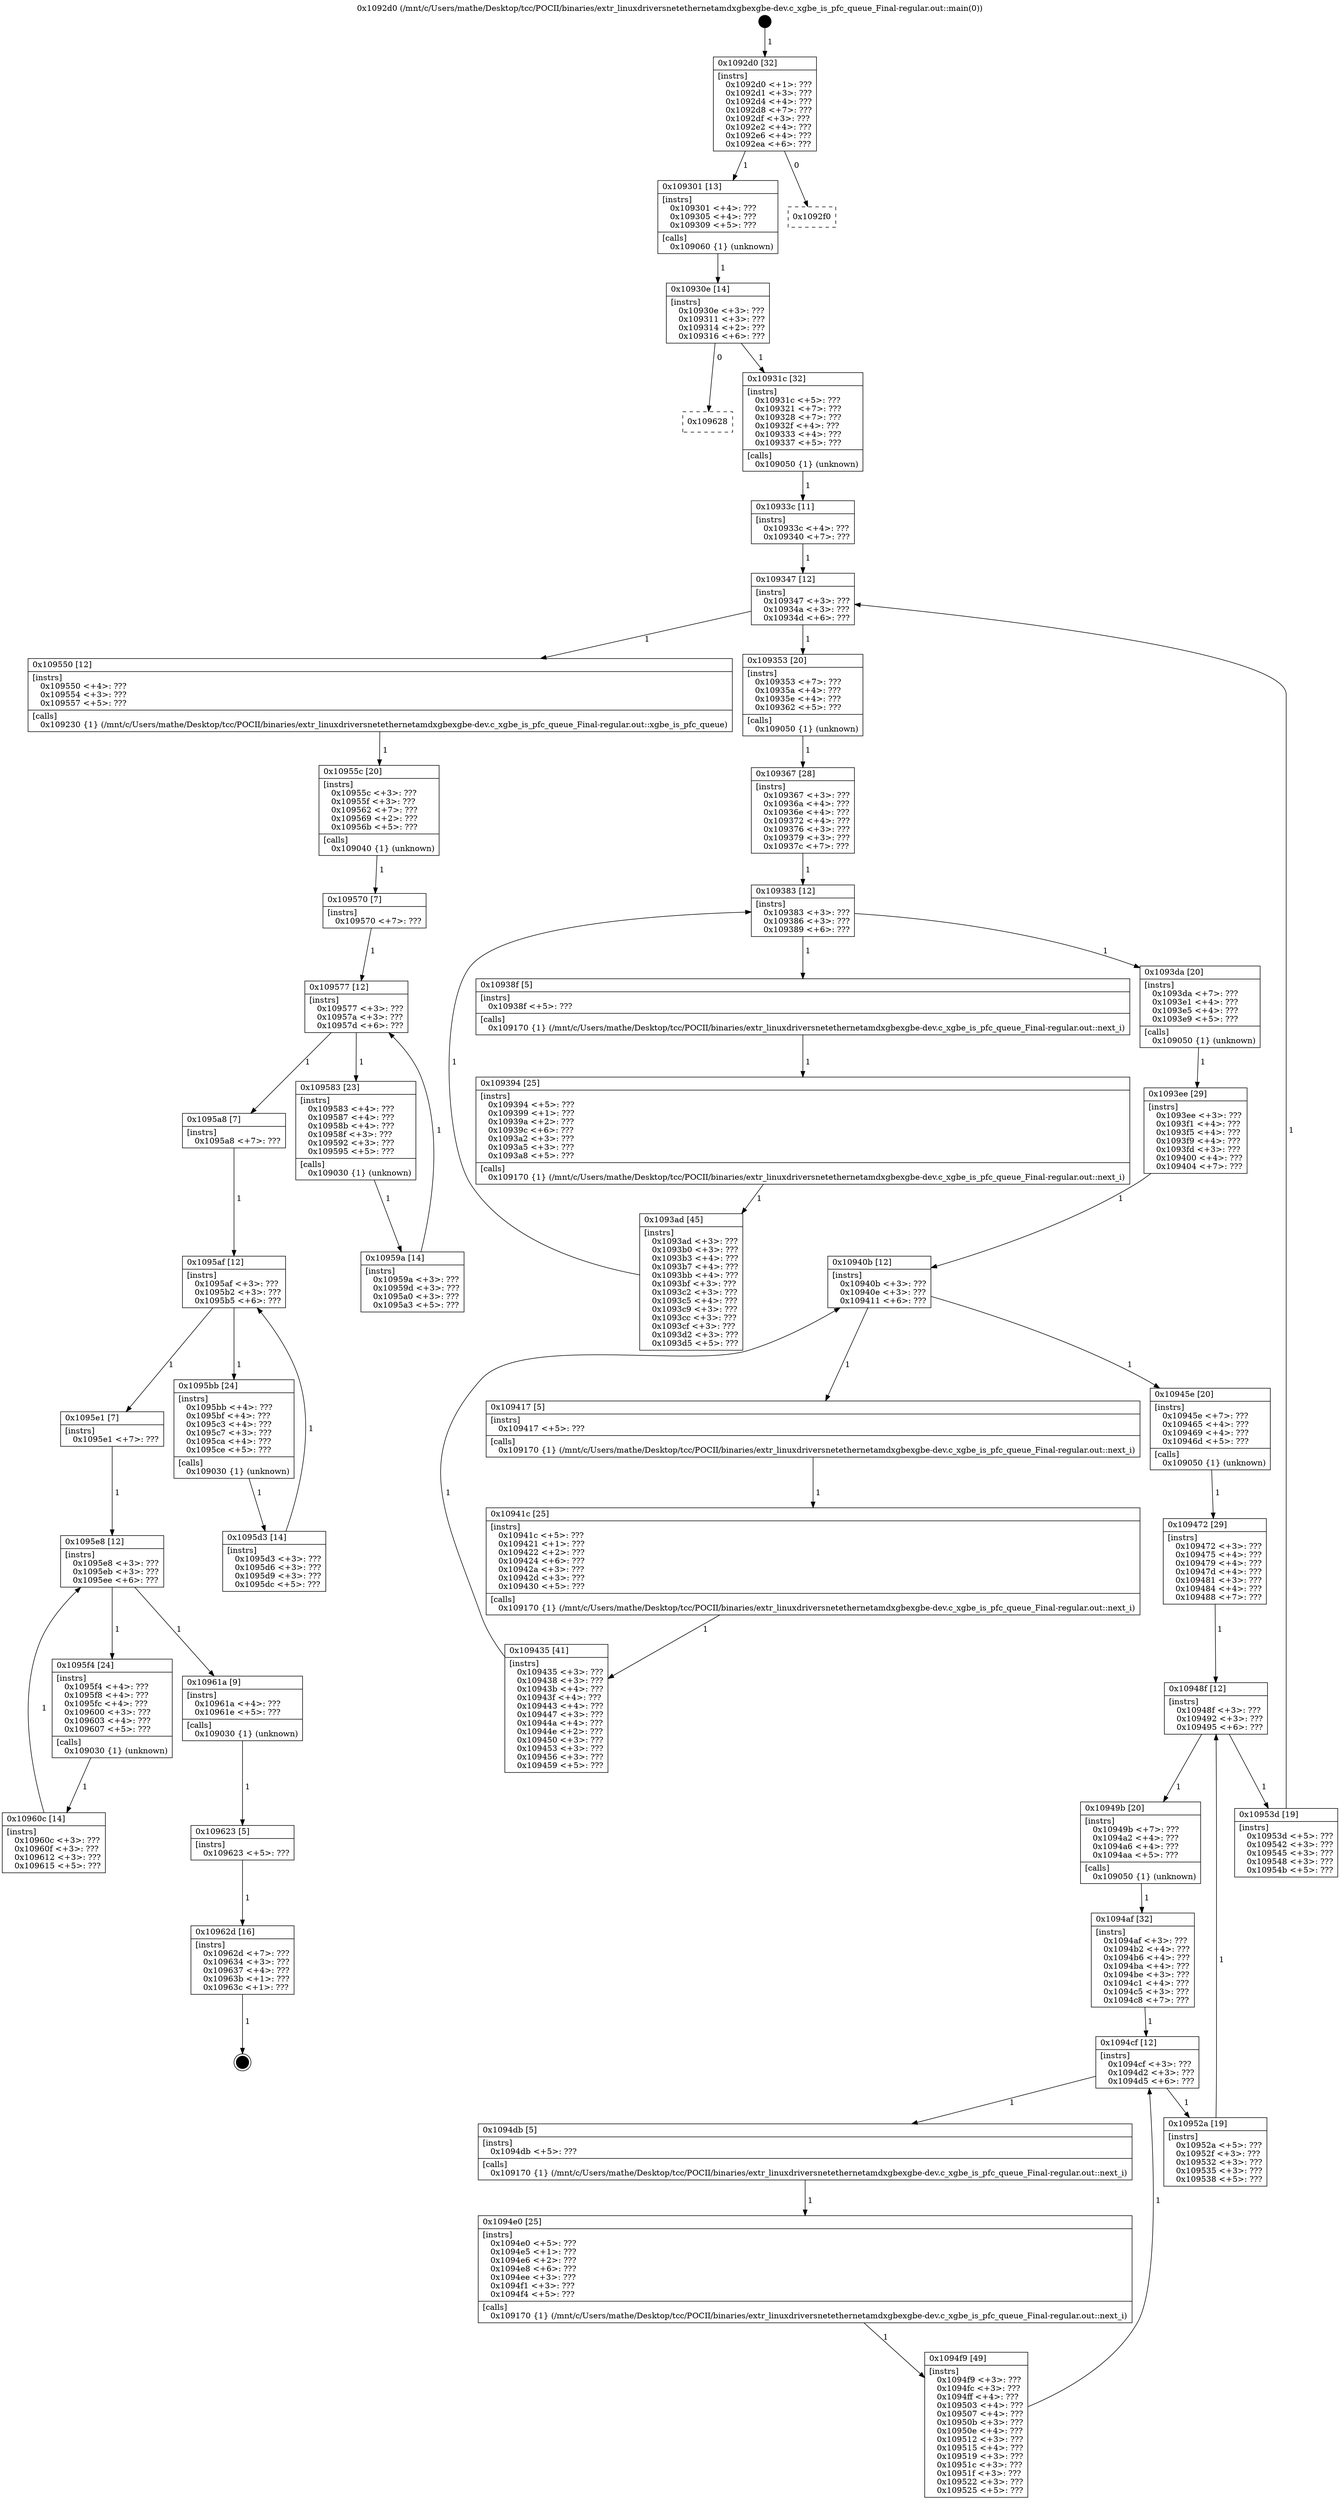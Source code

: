 digraph "0x1092d0" {
  label = "0x1092d0 (/mnt/c/Users/mathe/Desktop/tcc/POCII/binaries/extr_linuxdriversnetethernetamdxgbexgbe-dev.c_xgbe_is_pfc_queue_Final-regular.out::main(0))"
  labelloc = "t"
  node[shape=record]

  Entry [label="",width=0.3,height=0.3,shape=circle,fillcolor=black,style=filled]
  "0x1092d0" [label="{
     0x1092d0 [32]\l
     | [instrs]\l
     &nbsp;&nbsp;0x1092d0 \<+1\>: ???\l
     &nbsp;&nbsp;0x1092d1 \<+3\>: ???\l
     &nbsp;&nbsp;0x1092d4 \<+4\>: ???\l
     &nbsp;&nbsp;0x1092d8 \<+7\>: ???\l
     &nbsp;&nbsp;0x1092df \<+3\>: ???\l
     &nbsp;&nbsp;0x1092e2 \<+4\>: ???\l
     &nbsp;&nbsp;0x1092e6 \<+4\>: ???\l
     &nbsp;&nbsp;0x1092ea \<+6\>: ???\l
  }"]
  "0x109301" [label="{
     0x109301 [13]\l
     | [instrs]\l
     &nbsp;&nbsp;0x109301 \<+4\>: ???\l
     &nbsp;&nbsp;0x109305 \<+4\>: ???\l
     &nbsp;&nbsp;0x109309 \<+5\>: ???\l
     | [calls]\l
     &nbsp;&nbsp;0x109060 \{1\} (unknown)\l
  }"]
  "0x1092f0" [label="{
     0x1092f0\l
  }", style=dashed]
  "0x10930e" [label="{
     0x10930e [14]\l
     | [instrs]\l
     &nbsp;&nbsp;0x10930e \<+3\>: ???\l
     &nbsp;&nbsp;0x109311 \<+3\>: ???\l
     &nbsp;&nbsp;0x109314 \<+2\>: ???\l
     &nbsp;&nbsp;0x109316 \<+6\>: ???\l
  }"]
  "0x109628" [label="{
     0x109628\l
  }", style=dashed]
  "0x10931c" [label="{
     0x10931c [32]\l
     | [instrs]\l
     &nbsp;&nbsp;0x10931c \<+5\>: ???\l
     &nbsp;&nbsp;0x109321 \<+7\>: ???\l
     &nbsp;&nbsp;0x109328 \<+7\>: ???\l
     &nbsp;&nbsp;0x10932f \<+4\>: ???\l
     &nbsp;&nbsp;0x109333 \<+4\>: ???\l
     &nbsp;&nbsp;0x109337 \<+5\>: ???\l
     | [calls]\l
     &nbsp;&nbsp;0x109050 \{1\} (unknown)\l
  }"]
  Exit [label="",width=0.3,height=0.3,shape=circle,fillcolor=black,style=filled,peripheries=2]
  "0x109347" [label="{
     0x109347 [12]\l
     | [instrs]\l
     &nbsp;&nbsp;0x109347 \<+3\>: ???\l
     &nbsp;&nbsp;0x10934a \<+3\>: ???\l
     &nbsp;&nbsp;0x10934d \<+6\>: ???\l
  }"]
  "0x109550" [label="{
     0x109550 [12]\l
     | [instrs]\l
     &nbsp;&nbsp;0x109550 \<+4\>: ???\l
     &nbsp;&nbsp;0x109554 \<+3\>: ???\l
     &nbsp;&nbsp;0x109557 \<+5\>: ???\l
     | [calls]\l
     &nbsp;&nbsp;0x109230 \{1\} (/mnt/c/Users/mathe/Desktop/tcc/POCII/binaries/extr_linuxdriversnetethernetamdxgbexgbe-dev.c_xgbe_is_pfc_queue_Final-regular.out::xgbe_is_pfc_queue)\l
  }"]
  "0x109353" [label="{
     0x109353 [20]\l
     | [instrs]\l
     &nbsp;&nbsp;0x109353 \<+7\>: ???\l
     &nbsp;&nbsp;0x10935a \<+4\>: ???\l
     &nbsp;&nbsp;0x10935e \<+4\>: ???\l
     &nbsp;&nbsp;0x109362 \<+5\>: ???\l
     | [calls]\l
     &nbsp;&nbsp;0x109050 \{1\} (unknown)\l
  }"]
  "0x109383" [label="{
     0x109383 [12]\l
     | [instrs]\l
     &nbsp;&nbsp;0x109383 \<+3\>: ???\l
     &nbsp;&nbsp;0x109386 \<+3\>: ???\l
     &nbsp;&nbsp;0x109389 \<+6\>: ???\l
  }"]
  "0x1093da" [label="{
     0x1093da [20]\l
     | [instrs]\l
     &nbsp;&nbsp;0x1093da \<+7\>: ???\l
     &nbsp;&nbsp;0x1093e1 \<+4\>: ???\l
     &nbsp;&nbsp;0x1093e5 \<+4\>: ???\l
     &nbsp;&nbsp;0x1093e9 \<+5\>: ???\l
     | [calls]\l
     &nbsp;&nbsp;0x109050 \{1\} (unknown)\l
  }"]
  "0x10938f" [label="{
     0x10938f [5]\l
     | [instrs]\l
     &nbsp;&nbsp;0x10938f \<+5\>: ???\l
     | [calls]\l
     &nbsp;&nbsp;0x109170 \{1\} (/mnt/c/Users/mathe/Desktop/tcc/POCII/binaries/extr_linuxdriversnetethernetamdxgbexgbe-dev.c_xgbe_is_pfc_queue_Final-regular.out::next_i)\l
  }"]
  "0x109394" [label="{
     0x109394 [25]\l
     | [instrs]\l
     &nbsp;&nbsp;0x109394 \<+5\>: ???\l
     &nbsp;&nbsp;0x109399 \<+1\>: ???\l
     &nbsp;&nbsp;0x10939a \<+2\>: ???\l
     &nbsp;&nbsp;0x10939c \<+6\>: ???\l
     &nbsp;&nbsp;0x1093a2 \<+3\>: ???\l
     &nbsp;&nbsp;0x1093a5 \<+3\>: ???\l
     &nbsp;&nbsp;0x1093a8 \<+5\>: ???\l
     | [calls]\l
     &nbsp;&nbsp;0x109170 \{1\} (/mnt/c/Users/mathe/Desktop/tcc/POCII/binaries/extr_linuxdriversnetethernetamdxgbexgbe-dev.c_xgbe_is_pfc_queue_Final-regular.out::next_i)\l
  }"]
  "0x1093ad" [label="{
     0x1093ad [45]\l
     | [instrs]\l
     &nbsp;&nbsp;0x1093ad \<+3\>: ???\l
     &nbsp;&nbsp;0x1093b0 \<+3\>: ???\l
     &nbsp;&nbsp;0x1093b3 \<+4\>: ???\l
     &nbsp;&nbsp;0x1093b7 \<+4\>: ???\l
     &nbsp;&nbsp;0x1093bb \<+4\>: ???\l
     &nbsp;&nbsp;0x1093bf \<+3\>: ???\l
     &nbsp;&nbsp;0x1093c2 \<+3\>: ???\l
     &nbsp;&nbsp;0x1093c5 \<+4\>: ???\l
     &nbsp;&nbsp;0x1093c9 \<+3\>: ???\l
     &nbsp;&nbsp;0x1093cc \<+3\>: ???\l
     &nbsp;&nbsp;0x1093cf \<+3\>: ???\l
     &nbsp;&nbsp;0x1093d2 \<+3\>: ???\l
     &nbsp;&nbsp;0x1093d5 \<+5\>: ???\l
  }"]
  "0x109367" [label="{
     0x109367 [28]\l
     | [instrs]\l
     &nbsp;&nbsp;0x109367 \<+3\>: ???\l
     &nbsp;&nbsp;0x10936a \<+4\>: ???\l
     &nbsp;&nbsp;0x10936e \<+4\>: ???\l
     &nbsp;&nbsp;0x109372 \<+4\>: ???\l
     &nbsp;&nbsp;0x109376 \<+3\>: ???\l
     &nbsp;&nbsp;0x109379 \<+3\>: ???\l
     &nbsp;&nbsp;0x10937c \<+7\>: ???\l
  }"]
  "0x10940b" [label="{
     0x10940b [12]\l
     | [instrs]\l
     &nbsp;&nbsp;0x10940b \<+3\>: ???\l
     &nbsp;&nbsp;0x10940e \<+3\>: ???\l
     &nbsp;&nbsp;0x109411 \<+6\>: ???\l
  }"]
  "0x10945e" [label="{
     0x10945e [20]\l
     | [instrs]\l
     &nbsp;&nbsp;0x10945e \<+7\>: ???\l
     &nbsp;&nbsp;0x109465 \<+4\>: ???\l
     &nbsp;&nbsp;0x109469 \<+4\>: ???\l
     &nbsp;&nbsp;0x10946d \<+5\>: ???\l
     | [calls]\l
     &nbsp;&nbsp;0x109050 \{1\} (unknown)\l
  }"]
  "0x109417" [label="{
     0x109417 [5]\l
     | [instrs]\l
     &nbsp;&nbsp;0x109417 \<+5\>: ???\l
     | [calls]\l
     &nbsp;&nbsp;0x109170 \{1\} (/mnt/c/Users/mathe/Desktop/tcc/POCII/binaries/extr_linuxdriversnetethernetamdxgbexgbe-dev.c_xgbe_is_pfc_queue_Final-regular.out::next_i)\l
  }"]
  "0x10941c" [label="{
     0x10941c [25]\l
     | [instrs]\l
     &nbsp;&nbsp;0x10941c \<+5\>: ???\l
     &nbsp;&nbsp;0x109421 \<+1\>: ???\l
     &nbsp;&nbsp;0x109422 \<+2\>: ???\l
     &nbsp;&nbsp;0x109424 \<+6\>: ???\l
     &nbsp;&nbsp;0x10942a \<+3\>: ???\l
     &nbsp;&nbsp;0x10942d \<+3\>: ???\l
     &nbsp;&nbsp;0x109430 \<+5\>: ???\l
     | [calls]\l
     &nbsp;&nbsp;0x109170 \{1\} (/mnt/c/Users/mathe/Desktop/tcc/POCII/binaries/extr_linuxdriversnetethernetamdxgbexgbe-dev.c_xgbe_is_pfc_queue_Final-regular.out::next_i)\l
  }"]
  "0x109435" [label="{
     0x109435 [41]\l
     | [instrs]\l
     &nbsp;&nbsp;0x109435 \<+3\>: ???\l
     &nbsp;&nbsp;0x109438 \<+3\>: ???\l
     &nbsp;&nbsp;0x10943b \<+4\>: ???\l
     &nbsp;&nbsp;0x10943f \<+4\>: ???\l
     &nbsp;&nbsp;0x109443 \<+4\>: ???\l
     &nbsp;&nbsp;0x109447 \<+3\>: ???\l
     &nbsp;&nbsp;0x10944a \<+4\>: ???\l
     &nbsp;&nbsp;0x10944e \<+2\>: ???\l
     &nbsp;&nbsp;0x109450 \<+3\>: ???\l
     &nbsp;&nbsp;0x109453 \<+3\>: ???\l
     &nbsp;&nbsp;0x109456 \<+3\>: ???\l
     &nbsp;&nbsp;0x109459 \<+5\>: ???\l
  }"]
  "0x1093ee" [label="{
     0x1093ee [29]\l
     | [instrs]\l
     &nbsp;&nbsp;0x1093ee \<+3\>: ???\l
     &nbsp;&nbsp;0x1093f1 \<+4\>: ???\l
     &nbsp;&nbsp;0x1093f5 \<+4\>: ???\l
     &nbsp;&nbsp;0x1093f9 \<+4\>: ???\l
     &nbsp;&nbsp;0x1093fd \<+3\>: ???\l
     &nbsp;&nbsp;0x109400 \<+4\>: ???\l
     &nbsp;&nbsp;0x109404 \<+7\>: ???\l
  }"]
  "0x10948f" [label="{
     0x10948f [12]\l
     | [instrs]\l
     &nbsp;&nbsp;0x10948f \<+3\>: ???\l
     &nbsp;&nbsp;0x109492 \<+3\>: ???\l
     &nbsp;&nbsp;0x109495 \<+6\>: ???\l
  }"]
  "0x10953d" [label="{
     0x10953d [19]\l
     | [instrs]\l
     &nbsp;&nbsp;0x10953d \<+5\>: ???\l
     &nbsp;&nbsp;0x109542 \<+3\>: ???\l
     &nbsp;&nbsp;0x109545 \<+3\>: ???\l
     &nbsp;&nbsp;0x109548 \<+3\>: ???\l
     &nbsp;&nbsp;0x10954b \<+5\>: ???\l
  }"]
  "0x10949b" [label="{
     0x10949b [20]\l
     | [instrs]\l
     &nbsp;&nbsp;0x10949b \<+7\>: ???\l
     &nbsp;&nbsp;0x1094a2 \<+4\>: ???\l
     &nbsp;&nbsp;0x1094a6 \<+4\>: ???\l
     &nbsp;&nbsp;0x1094aa \<+5\>: ???\l
     | [calls]\l
     &nbsp;&nbsp;0x109050 \{1\} (unknown)\l
  }"]
  "0x1094cf" [label="{
     0x1094cf [12]\l
     | [instrs]\l
     &nbsp;&nbsp;0x1094cf \<+3\>: ???\l
     &nbsp;&nbsp;0x1094d2 \<+3\>: ???\l
     &nbsp;&nbsp;0x1094d5 \<+6\>: ???\l
  }"]
  "0x10952a" [label="{
     0x10952a [19]\l
     | [instrs]\l
     &nbsp;&nbsp;0x10952a \<+5\>: ???\l
     &nbsp;&nbsp;0x10952f \<+3\>: ???\l
     &nbsp;&nbsp;0x109532 \<+3\>: ???\l
     &nbsp;&nbsp;0x109535 \<+3\>: ???\l
     &nbsp;&nbsp;0x109538 \<+5\>: ???\l
  }"]
  "0x1094db" [label="{
     0x1094db [5]\l
     | [instrs]\l
     &nbsp;&nbsp;0x1094db \<+5\>: ???\l
     | [calls]\l
     &nbsp;&nbsp;0x109170 \{1\} (/mnt/c/Users/mathe/Desktop/tcc/POCII/binaries/extr_linuxdriversnetethernetamdxgbexgbe-dev.c_xgbe_is_pfc_queue_Final-regular.out::next_i)\l
  }"]
  "0x1094e0" [label="{
     0x1094e0 [25]\l
     | [instrs]\l
     &nbsp;&nbsp;0x1094e0 \<+5\>: ???\l
     &nbsp;&nbsp;0x1094e5 \<+1\>: ???\l
     &nbsp;&nbsp;0x1094e6 \<+2\>: ???\l
     &nbsp;&nbsp;0x1094e8 \<+6\>: ???\l
     &nbsp;&nbsp;0x1094ee \<+3\>: ???\l
     &nbsp;&nbsp;0x1094f1 \<+3\>: ???\l
     &nbsp;&nbsp;0x1094f4 \<+5\>: ???\l
     | [calls]\l
     &nbsp;&nbsp;0x109170 \{1\} (/mnt/c/Users/mathe/Desktop/tcc/POCII/binaries/extr_linuxdriversnetethernetamdxgbexgbe-dev.c_xgbe_is_pfc_queue_Final-regular.out::next_i)\l
  }"]
  "0x1094f9" [label="{
     0x1094f9 [49]\l
     | [instrs]\l
     &nbsp;&nbsp;0x1094f9 \<+3\>: ???\l
     &nbsp;&nbsp;0x1094fc \<+3\>: ???\l
     &nbsp;&nbsp;0x1094ff \<+4\>: ???\l
     &nbsp;&nbsp;0x109503 \<+4\>: ???\l
     &nbsp;&nbsp;0x109507 \<+4\>: ???\l
     &nbsp;&nbsp;0x10950b \<+3\>: ???\l
     &nbsp;&nbsp;0x10950e \<+4\>: ???\l
     &nbsp;&nbsp;0x109512 \<+3\>: ???\l
     &nbsp;&nbsp;0x109515 \<+4\>: ???\l
     &nbsp;&nbsp;0x109519 \<+3\>: ???\l
     &nbsp;&nbsp;0x10951c \<+3\>: ???\l
     &nbsp;&nbsp;0x10951f \<+3\>: ???\l
     &nbsp;&nbsp;0x109522 \<+3\>: ???\l
     &nbsp;&nbsp;0x109525 \<+5\>: ???\l
  }"]
  "0x1094af" [label="{
     0x1094af [32]\l
     | [instrs]\l
     &nbsp;&nbsp;0x1094af \<+3\>: ???\l
     &nbsp;&nbsp;0x1094b2 \<+4\>: ???\l
     &nbsp;&nbsp;0x1094b6 \<+4\>: ???\l
     &nbsp;&nbsp;0x1094ba \<+4\>: ???\l
     &nbsp;&nbsp;0x1094be \<+3\>: ???\l
     &nbsp;&nbsp;0x1094c1 \<+4\>: ???\l
     &nbsp;&nbsp;0x1094c5 \<+3\>: ???\l
     &nbsp;&nbsp;0x1094c8 \<+7\>: ???\l
  }"]
  "0x10962d" [label="{
     0x10962d [16]\l
     | [instrs]\l
     &nbsp;&nbsp;0x10962d \<+7\>: ???\l
     &nbsp;&nbsp;0x109634 \<+3\>: ???\l
     &nbsp;&nbsp;0x109637 \<+4\>: ???\l
     &nbsp;&nbsp;0x10963b \<+1\>: ???\l
     &nbsp;&nbsp;0x10963c \<+1\>: ???\l
  }"]
  "0x109472" [label="{
     0x109472 [29]\l
     | [instrs]\l
     &nbsp;&nbsp;0x109472 \<+3\>: ???\l
     &nbsp;&nbsp;0x109475 \<+4\>: ???\l
     &nbsp;&nbsp;0x109479 \<+4\>: ???\l
     &nbsp;&nbsp;0x10947d \<+4\>: ???\l
     &nbsp;&nbsp;0x109481 \<+3\>: ???\l
     &nbsp;&nbsp;0x109484 \<+4\>: ???\l
     &nbsp;&nbsp;0x109488 \<+7\>: ???\l
  }"]
  "0x109623" [label="{
     0x109623 [5]\l
     | [instrs]\l
     &nbsp;&nbsp;0x109623 \<+5\>: ???\l
  }"]
  "0x10933c" [label="{
     0x10933c [11]\l
     | [instrs]\l
     &nbsp;&nbsp;0x10933c \<+4\>: ???\l
     &nbsp;&nbsp;0x109340 \<+7\>: ???\l
  }"]
  "0x10955c" [label="{
     0x10955c [20]\l
     | [instrs]\l
     &nbsp;&nbsp;0x10955c \<+3\>: ???\l
     &nbsp;&nbsp;0x10955f \<+3\>: ???\l
     &nbsp;&nbsp;0x109562 \<+7\>: ???\l
     &nbsp;&nbsp;0x109569 \<+2\>: ???\l
     &nbsp;&nbsp;0x10956b \<+5\>: ???\l
     | [calls]\l
     &nbsp;&nbsp;0x109040 \{1\} (unknown)\l
  }"]
  "0x109577" [label="{
     0x109577 [12]\l
     | [instrs]\l
     &nbsp;&nbsp;0x109577 \<+3\>: ???\l
     &nbsp;&nbsp;0x10957a \<+3\>: ???\l
     &nbsp;&nbsp;0x10957d \<+6\>: ???\l
  }"]
  "0x1095af" [label="{
     0x1095af [12]\l
     | [instrs]\l
     &nbsp;&nbsp;0x1095af \<+3\>: ???\l
     &nbsp;&nbsp;0x1095b2 \<+3\>: ???\l
     &nbsp;&nbsp;0x1095b5 \<+6\>: ???\l
  }"]
  "0x109583" [label="{
     0x109583 [23]\l
     | [instrs]\l
     &nbsp;&nbsp;0x109583 \<+4\>: ???\l
     &nbsp;&nbsp;0x109587 \<+4\>: ???\l
     &nbsp;&nbsp;0x10958b \<+4\>: ???\l
     &nbsp;&nbsp;0x10958f \<+3\>: ???\l
     &nbsp;&nbsp;0x109592 \<+3\>: ???\l
     &nbsp;&nbsp;0x109595 \<+5\>: ???\l
     | [calls]\l
     &nbsp;&nbsp;0x109030 \{1\} (unknown)\l
  }"]
  "0x10959a" [label="{
     0x10959a [14]\l
     | [instrs]\l
     &nbsp;&nbsp;0x10959a \<+3\>: ???\l
     &nbsp;&nbsp;0x10959d \<+3\>: ???\l
     &nbsp;&nbsp;0x1095a0 \<+3\>: ???\l
     &nbsp;&nbsp;0x1095a3 \<+5\>: ???\l
  }"]
  "0x109570" [label="{
     0x109570 [7]\l
     | [instrs]\l
     &nbsp;&nbsp;0x109570 \<+7\>: ???\l
  }"]
  "0x1095e8" [label="{
     0x1095e8 [12]\l
     | [instrs]\l
     &nbsp;&nbsp;0x1095e8 \<+3\>: ???\l
     &nbsp;&nbsp;0x1095eb \<+3\>: ???\l
     &nbsp;&nbsp;0x1095ee \<+6\>: ???\l
  }"]
  "0x1095bb" [label="{
     0x1095bb [24]\l
     | [instrs]\l
     &nbsp;&nbsp;0x1095bb \<+4\>: ???\l
     &nbsp;&nbsp;0x1095bf \<+4\>: ???\l
     &nbsp;&nbsp;0x1095c3 \<+4\>: ???\l
     &nbsp;&nbsp;0x1095c7 \<+3\>: ???\l
     &nbsp;&nbsp;0x1095ca \<+4\>: ???\l
     &nbsp;&nbsp;0x1095ce \<+5\>: ???\l
     | [calls]\l
     &nbsp;&nbsp;0x109030 \{1\} (unknown)\l
  }"]
  "0x1095d3" [label="{
     0x1095d3 [14]\l
     | [instrs]\l
     &nbsp;&nbsp;0x1095d3 \<+3\>: ???\l
     &nbsp;&nbsp;0x1095d6 \<+3\>: ???\l
     &nbsp;&nbsp;0x1095d9 \<+3\>: ???\l
     &nbsp;&nbsp;0x1095dc \<+5\>: ???\l
  }"]
  "0x1095a8" [label="{
     0x1095a8 [7]\l
     | [instrs]\l
     &nbsp;&nbsp;0x1095a8 \<+7\>: ???\l
  }"]
  "0x10961a" [label="{
     0x10961a [9]\l
     | [instrs]\l
     &nbsp;&nbsp;0x10961a \<+4\>: ???\l
     &nbsp;&nbsp;0x10961e \<+5\>: ???\l
     | [calls]\l
     &nbsp;&nbsp;0x109030 \{1\} (unknown)\l
  }"]
  "0x1095f4" [label="{
     0x1095f4 [24]\l
     | [instrs]\l
     &nbsp;&nbsp;0x1095f4 \<+4\>: ???\l
     &nbsp;&nbsp;0x1095f8 \<+4\>: ???\l
     &nbsp;&nbsp;0x1095fc \<+4\>: ???\l
     &nbsp;&nbsp;0x109600 \<+3\>: ???\l
     &nbsp;&nbsp;0x109603 \<+4\>: ???\l
     &nbsp;&nbsp;0x109607 \<+5\>: ???\l
     | [calls]\l
     &nbsp;&nbsp;0x109030 \{1\} (unknown)\l
  }"]
  "0x10960c" [label="{
     0x10960c [14]\l
     | [instrs]\l
     &nbsp;&nbsp;0x10960c \<+3\>: ???\l
     &nbsp;&nbsp;0x10960f \<+3\>: ???\l
     &nbsp;&nbsp;0x109612 \<+3\>: ???\l
     &nbsp;&nbsp;0x109615 \<+5\>: ???\l
  }"]
  "0x1095e1" [label="{
     0x1095e1 [7]\l
     | [instrs]\l
     &nbsp;&nbsp;0x1095e1 \<+7\>: ???\l
  }"]
  Entry -> "0x1092d0" [label=" 1"]
  "0x1092d0" -> "0x109301" [label=" 1"]
  "0x1092d0" -> "0x1092f0" [label=" 0"]
  "0x109301" -> "0x10930e" [label=" 1"]
  "0x10930e" -> "0x109628" [label=" 0"]
  "0x10930e" -> "0x10931c" [label=" 1"]
  "0x10962d" -> Exit [label=" 1"]
  "0x10931c" -> "0x10933c" [label=" 1"]
  "0x109347" -> "0x109550" [label=" 1"]
  "0x109347" -> "0x109353" [label=" 1"]
  "0x109353" -> "0x109367" [label=" 1"]
  "0x109383" -> "0x1093da" [label=" 1"]
  "0x109383" -> "0x10938f" [label=" 1"]
  "0x10938f" -> "0x109394" [label=" 1"]
  "0x109394" -> "0x1093ad" [label=" 1"]
  "0x109367" -> "0x109383" [label=" 1"]
  "0x1093ad" -> "0x109383" [label=" 1"]
  "0x1093da" -> "0x1093ee" [label=" 1"]
  "0x10940b" -> "0x10945e" [label=" 1"]
  "0x10940b" -> "0x109417" [label=" 1"]
  "0x109417" -> "0x10941c" [label=" 1"]
  "0x10941c" -> "0x109435" [label=" 1"]
  "0x1093ee" -> "0x10940b" [label=" 1"]
  "0x109435" -> "0x10940b" [label=" 1"]
  "0x10945e" -> "0x109472" [label=" 1"]
  "0x10948f" -> "0x10953d" [label=" 1"]
  "0x10948f" -> "0x10949b" [label=" 1"]
  "0x10949b" -> "0x1094af" [label=" 1"]
  "0x1094cf" -> "0x10952a" [label=" 1"]
  "0x1094cf" -> "0x1094db" [label=" 1"]
  "0x1094db" -> "0x1094e0" [label=" 1"]
  "0x1094e0" -> "0x1094f9" [label=" 1"]
  "0x1094af" -> "0x1094cf" [label=" 1"]
  "0x1094f9" -> "0x1094cf" [label=" 1"]
  "0x109623" -> "0x10962d" [label=" 1"]
  "0x109472" -> "0x10948f" [label=" 1"]
  "0x10952a" -> "0x10948f" [label=" 1"]
  "0x10961a" -> "0x109623" [label=" 1"]
  "0x10933c" -> "0x109347" [label=" 1"]
  "0x10953d" -> "0x109347" [label=" 1"]
  "0x109550" -> "0x10955c" [label=" 1"]
  "0x10955c" -> "0x109570" [label=" 1"]
  "0x109577" -> "0x1095a8" [label=" 1"]
  "0x109577" -> "0x109583" [label=" 1"]
  "0x109583" -> "0x10959a" [label=" 1"]
  "0x109570" -> "0x109577" [label=" 1"]
  "0x10959a" -> "0x109577" [label=" 1"]
  "0x1095af" -> "0x1095e1" [label=" 1"]
  "0x1095af" -> "0x1095bb" [label=" 1"]
  "0x1095bb" -> "0x1095d3" [label=" 1"]
  "0x1095a8" -> "0x1095af" [label=" 1"]
  "0x1095d3" -> "0x1095af" [label=" 1"]
  "0x1095e8" -> "0x10961a" [label=" 1"]
  "0x1095e8" -> "0x1095f4" [label=" 1"]
  "0x1095f4" -> "0x10960c" [label=" 1"]
  "0x1095e1" -> "0x1095e8" [label=" 1"]
  "0x10960c" -> "0x1095e8" [label=" 1"]
}
